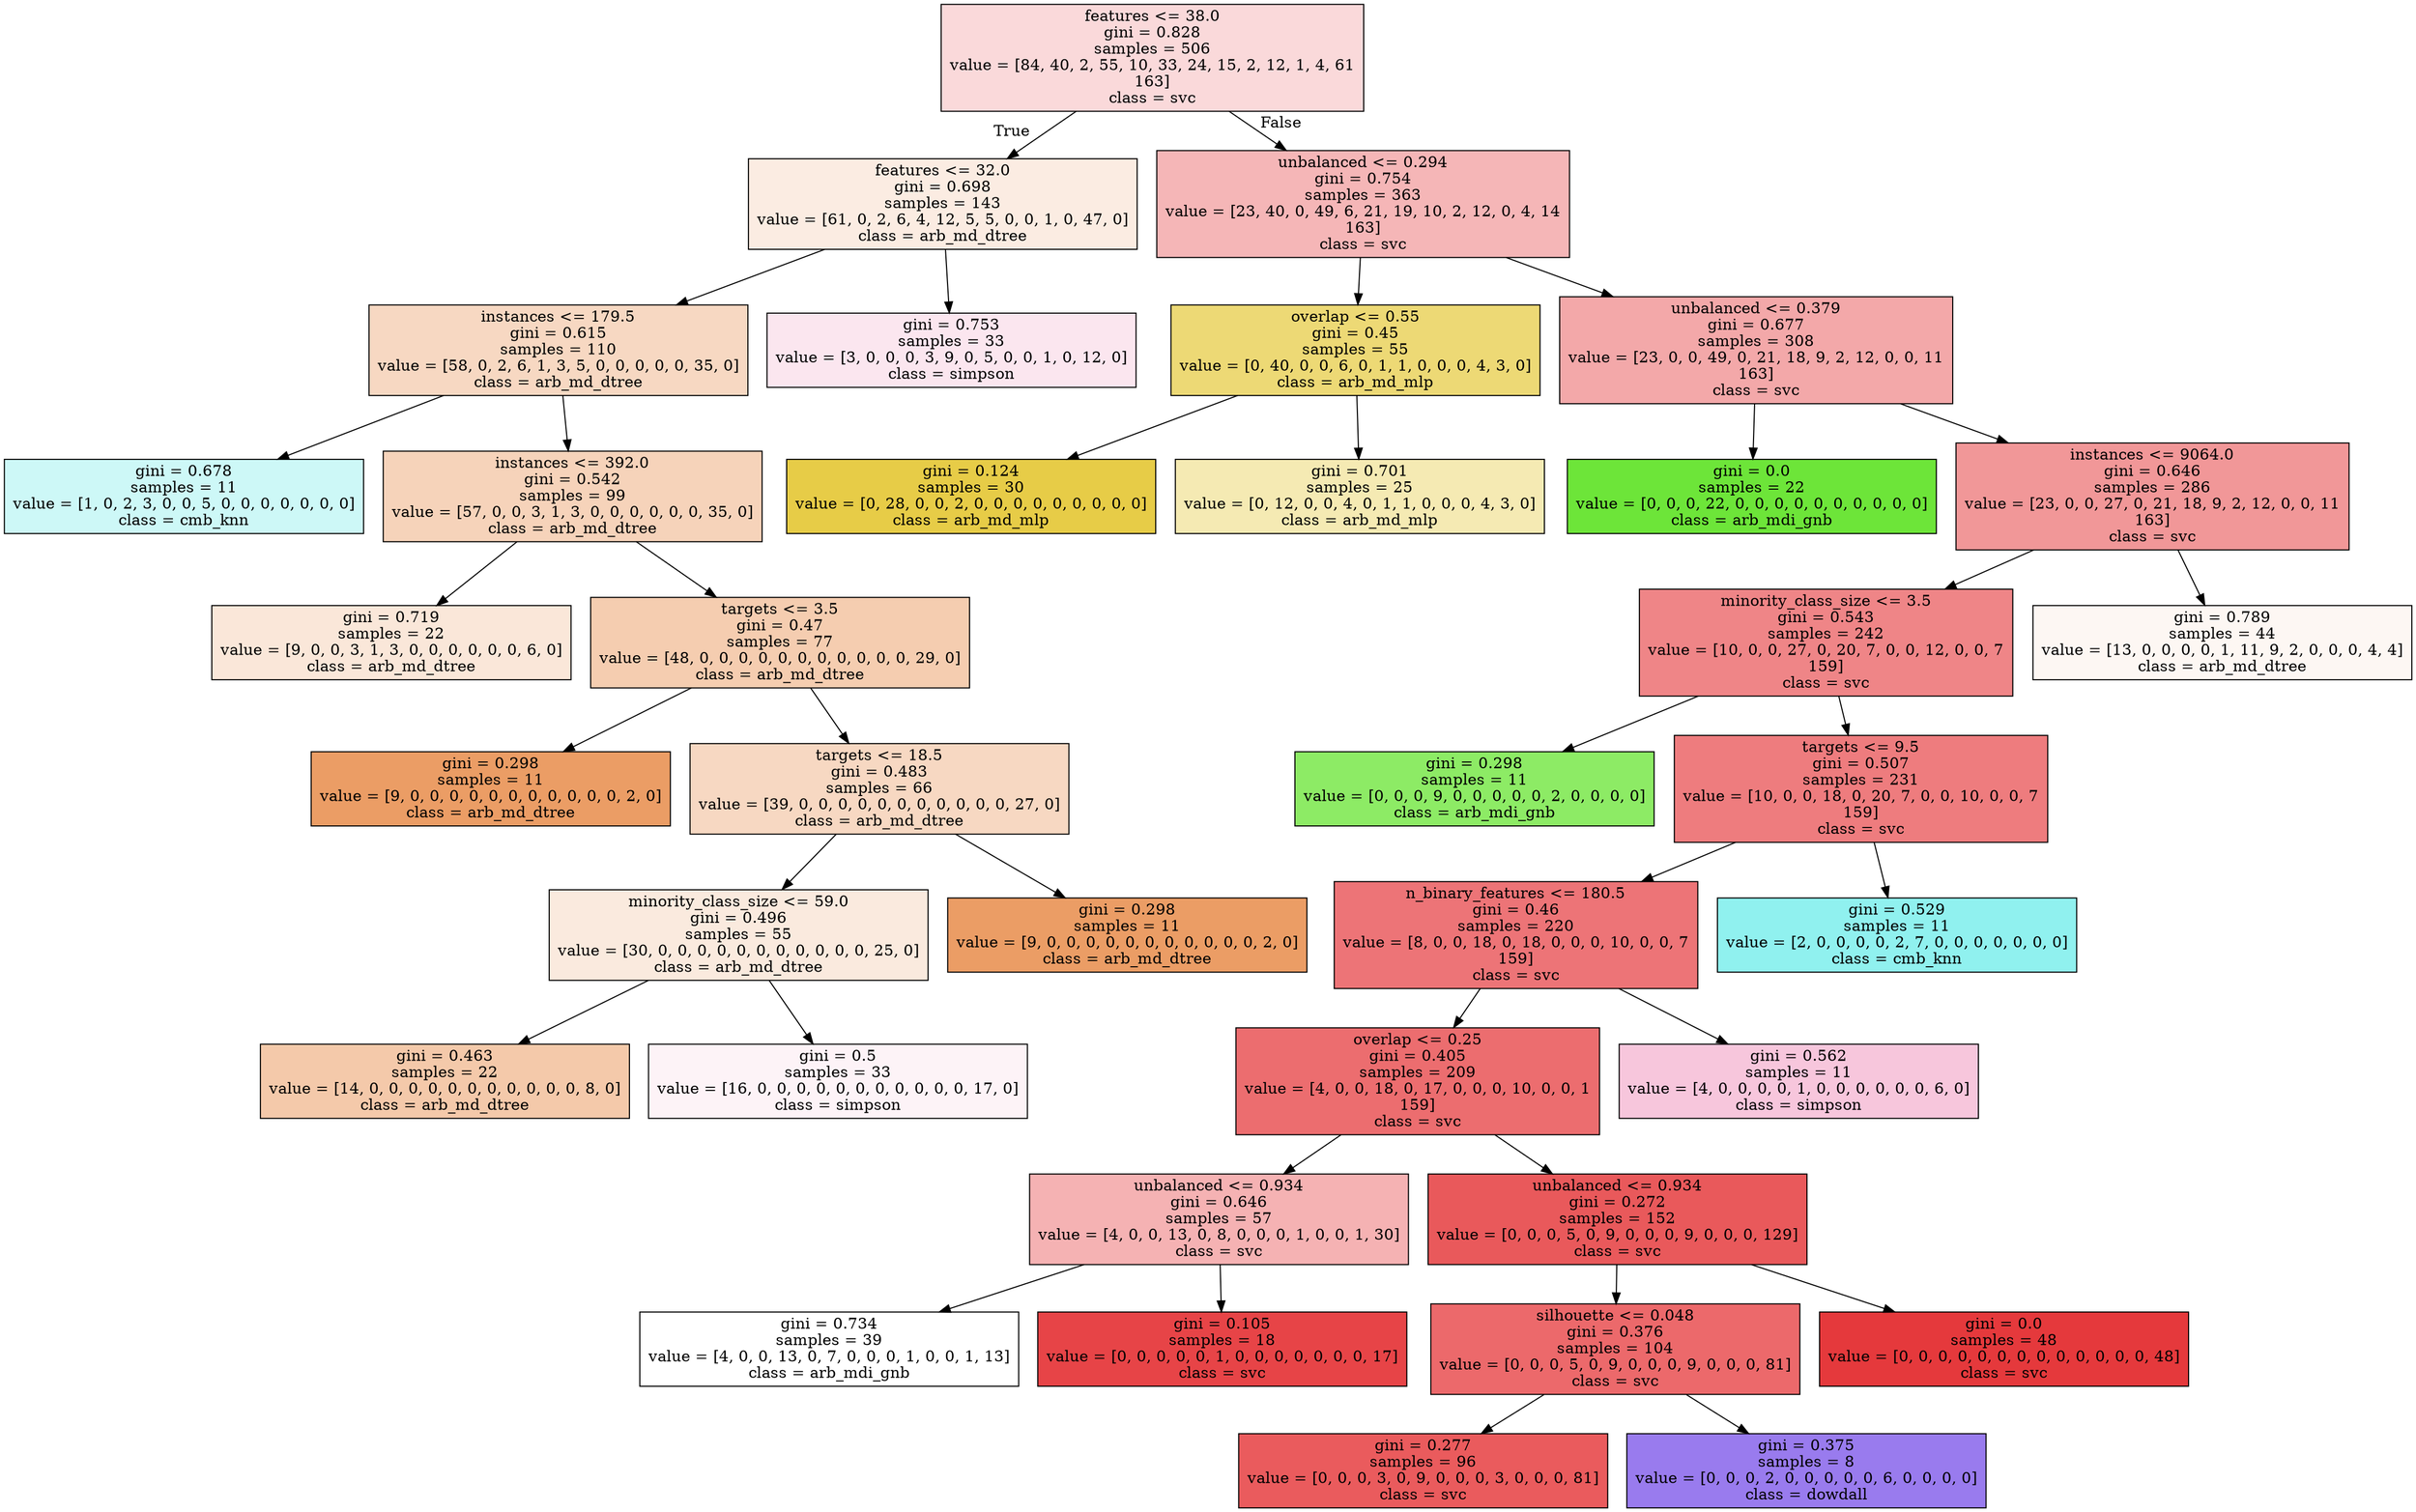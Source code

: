 digraph Tree {
node [shape=box, style="filled", color="black"] ;
0 [label="features <= 38.0\ngini = 0.828\nsamples = 506\nvalue = [84, 40, 2, 55, 10, 33, 24, 15, 2, 12, 1, 4, 61\n163]\nclass = svc", fillcolor="#e5393c30"] ;
1 [label="features <= 32.0\ngini = 0.698\nsamples = 143\nvalue = [61, 0, 2, 6, 4, 12, 5, 5, 0, 0, 1, 0, 47, 0]\nclass = arb_md_dtree", fillcolor="#e5813925"] ;
0 -> 1 [labeldistance=2.5, labelangle=45, headlabel="True"] ;
2 [label="instances <= 179.5\ngini = 0.615\nsamples = 110\nvalue = [58, 0, 2, 6, 1, 3, 5, 0, 0, 0, 0, 0, 35, 0]\nclass = arb_md_dtree", fillcolor="#e581394e"] ;
1 -> 2 ;
3 [label="gini = 0.678\nsamples = 11\nvalue = [1, 0, 2, 3, 0, 0, 5, 0, 0, 0, 0, 0, 0, 0]\nclass = cmb_knn", fillcolor="#39e5e240"] ;
2 -> 3 ;
4 [label="instances <= 392.0\ngini = 0.542\nsamples = 99\nvalue = [57, 0, 0, 3, 1, 3, 0, 0, 0, 0, 0, 0, 35, 0]\nclass = arb_md_dtree", fillcolor="#e5813958"] ;
2 -> 4 ;
5 [label="gini = 0.719\nsamples = 22\nvalue = [9, 0, 0, 3, 1, 3, 0, 0, 0, 0, 0, 0, 6, 0]\nclass = arb_md_dtree", fillcolor="#e5813930"] ;
4 -> 5 ;
6 [label="targets <= 3.5\ngini = 0.47\nsamples = 77\nvalue = [48, 0, 0, 0, 0, 0, 0, 0, 0, 0, 0, 0, 29, 0]\nclass = arb_md_dtree", fillcolor="#e5813965"] ;
4 -> 6 ;
7 [label="gini = 0.298\nsamples = 11\nvalue = [9, 0, 0, 0, 0, 0, 0, 0, 0, 0, 0, 0, 2, 0]\nclass = arb_md_dtree", fillcolor="#e58139c6"] ;
6 -> 7 ;
8 [label="targets <= 18.5\ngini = 0.483\nsamples = 66\nvalue = [39, 0, 0, 0, 0, 0, 0, 0, 0, 0, 0, 0, 27, 0]\nclass = arb_md_dtree", fillcolor="#e581394e"] ;
6 -> 8 ;
9 [label="minority_class_size <= 59.0\ngini = 0.496\nsamples = 55\nvalue = [30, 0, 0, 0, 0, 0, 0, 0, 0, 0, 0, 0, 25, 0]\nclass = arb_md_dtree", fillcolor="#e581392a"] ;
8 -> 9 ;
10 [label="gini = 0.463\nsamples = 22\nvalue = [14, 0, 0, 0, 0, 0, 0, 0, 0, 0, 0, 0, 8, 0]\nclass = arb_md_dtree", fillcolor="#e581396d"] ;
9 -> 10 ;
11 [label="gini = 0.5\nsamples = 33\nvalue = [16, 0, 0, 0, 0, 0, 0, 0, 0, 0, 0, 0, 17, 0]\nclass = simpson", fillcolor="#e539860f"] ;
9 -> 11 ;
12 [label="gini = 0.298\nsamples = 11\nvalue = [9, 0, 0, 0, 0, 0, 0, 0, 0, 0, 0, 0, 2, 0]\nclass = arb_md_dtree", fillcolor="#e58139c6"] ;
8 -> 12 ;
13 [label="gini = 0.753\nsamples = 33\nvalue = [3, 0, 0, 0, 3, 9, 0, 5, 0, 0, 1, 0, 12, 0]\nclass = simpson", fillcolor="#e5398620"] ;
1 -> 13 ;
14 [label="unbalanced <= 0.294\ngini = 0.754\nsamples = 363\nvalue = [23, 40, 0, 49, 6, 21, 19, 10, 2, 12, 0, 4, 14\n163]\nclass = svc", fillcolor="#e5393c5d"] ;
0 -> 14 [labeldistance=2.5, labelangle=-45, headlabel="False"] ;
15 [label="overlap <= 0.55\ngini = 0.45\nsamples = 55\nvalue = [0, 40, 0, 0, 6, 0, 1, 1, 0, 0, 0, 4, 3, 0]\nclass = arb_md_mlp", fillcolor="#e5c839b1"] ;
14 -> 15 ;
16 [label="gini = 0.124\nsamples = 30\nvalue = [0, 28, 0, 0, 2, 0, 0, 0, 0, 0, 0, 0, 0, 0]\nclass = arb_md_mlp", fillcolor="#e5c839ed"] ;
15 -> 16 ;
17 [label="gini = 0.701\nsamples = 25\nvalue = [0, 12, 0, 0, 4, 0, 1, 1, 0, 0, 0, 4, 3, 0]\nclass = arb_md_mlp", fillcolor="#e5c83961"] ;
15 -> 17 ;
18 [label="unbalanced <= 0.379\ngini = 0.677\nsamples = 308\nvalue = [23, 0, 0, 49, 0, 21, 18, 9, 2, 12, 0, 0, 11\n163]\nclass = svc", fillcolor="#e5393c70"] ;
14 -> 18 ;
19 [label="gini = 0.0\nsamples = 22\nvalue = [0, 0, 0, 22, 0, 0, 0, 0, 0, 0, 0, 0, 0, 0]\nclass = arb_mdi_gnb", fillcolor="#6de539ff"] ;
18 -> 19 ;
20 [label="instances <= 9064.0\ngini = 0.646\nsamples = 286\nvalue = [23, 0, 0, 27, 0, 21, 18, 9, 2, 12, 0, 0, 11\n163]\nclass = svc", fillcolor="#e5393c86"] ;
18 -> 20 ;
21 [label="minority_class_size <= 3.5\ngini = 0.543\nsamples = 242\nvalue = [10, 0, 0, 27, 0, 20, 7, 0, 0, 12, 0, 0, 7\n159]\nclass = svc", fillcolor="#e5393c9d"] ;
20 -> 21 ;
22 [label="gini = 0.298\nsamples = 11\nvalue = [0, 0, 0, 9, 0, 0, 0, 0, 0, 2, 0, 0, 0, 0]\nclass = arb_mdi_gnb", fillcolor="#6de539c6"] ;
21 -> 22 ;
23 [label="targets <= 9.5\ngini = 0.507\nsamples = 231\nvalue = [10, 0, 0, 18, 0, 20, 7, 0, 0, 10, 0, 0, 7\n159]\nclass = svc", fillcolor="#e5393ca8"] ;
21 -> 23 ;
24 [label="n_binary_features <= 180.5\ngini = 0.46\nsamples = 220\nvalue = [8, 0, 0, 18, 0, 18, 0, 0, 0, 10, 0, 0, 7\n159]\nclass = svc", fillcolor="#e5393cb2"] ;
23 -> 24 ;
25 [label="overlap <= 0.25\ngini = 0.405\nsamples = 209\nvalue = [4, 0, 0, 18, 0, 17, 0, 0, 0, 10, 0, 0, 1\n159]\nclass = svc", fillcolor="#e5393cbc"] ;
24 -> 25 ;
26 [label="unbalanced <= 0.934\ngini = 0.646\nsamples = 57\nvalue = [4, 0, 0, 13, 0, 8, 0, 0, 0, 1, 0, 0, 1, 30]\nclass = svc", fillcolor="#e5393c63"] ;
25 -> 26 ;
27 [label="gini = 0.734\nsamples = 39\nvalue = [4, 0, 0, 13, 0, 7, 0, 0, 0, 1, 0, 0, 1, 13]\nclass = arb_mdi_gnb", fillcolor="#6de53900"] ;
26 -> 27 ;
28 [label="gini = 0.105\nsamples = 18\nvalue = [0, 0, 0, 0, 0, 1, 0, 0, 0, 0, 0, 0, 0, 17]\nclass = svc", fillcolor="#e5393cf0"] ;
26 -> 28 ;
29 [label="unbalanced <= 0.934\ngini = 0.272\nsamples = 152\nvalue = [0, 0, 0, 5, 0, 9, 0, 0, 0, 9, 0, 0, 0, 129]\nclass = svc", fillcolor="#e5393cd6"] ;
25 -> 29 ;
30 [label="silhouette <= 0.048\ngini = 0.376\nsamples = 104\nvalue = [0, 0, 0, 5, 0, 9, 0, 0, 0, 9, 0, 0, 0, 81]\nclass = svc", fillcolor="#e5393cc1"] ;
29 -> 30 ;
31 [label="gini = 0.277\nsamples = 96\nvalue = [0, 0, 0, 3, 0, 9, 0, 0, 0, 3, 0, 0, 0, 81]\nclass = svc", fillcolor="#e5393cd3"] ;
30 -> 31 ;
32 [label="gini = 0.375\nsamples = 8\nvalue = [0, 0, 0, 2, 0, 0, 0, 0, 0, 6, 0, 0, 0, 0]\nclass = dowdall", fillcolor="#6739e5aa"] ;
30 -> 32 ;
33 [label="gini = 0.0\nsamples = 48\nvalue = [0, 0, 0, 0, 0, 0, 0, 0, 0, 0, 0, 0, 0, 48]\nclass = svc", fillcolor="#e5393cff"] ;
29 -> 33 ;
34 [label="gini = 0.562\nsamples = 11\nvalue = [4, 0, 0, 0, 0, 1, 0, 0, 0, 0, 0, 0, 6, 0]\nclass = simpson", fillcolor="#e5398649"] ;
24 -> 34 ;
35 [label="gini = 0.529\nsamples = 11\nvalue = [2, 0, 0, 0, 0, 2, 7, 0, 0, 0, 0, 0, 0, 0]\nclass = cmb_knn", fillcolor="#39e5e28e"] ;
23 -> 35 ;
36 [label="gini = 0.789\nsamples = 44\nvalue = [13, 0, 0, 0, 0, 1, 11, 9, 2, 0, 0, 0, 4, 4]\nclass = arb_md_dtree", fillcolor="#e581390f"] ;
20 -> 36 ;
}